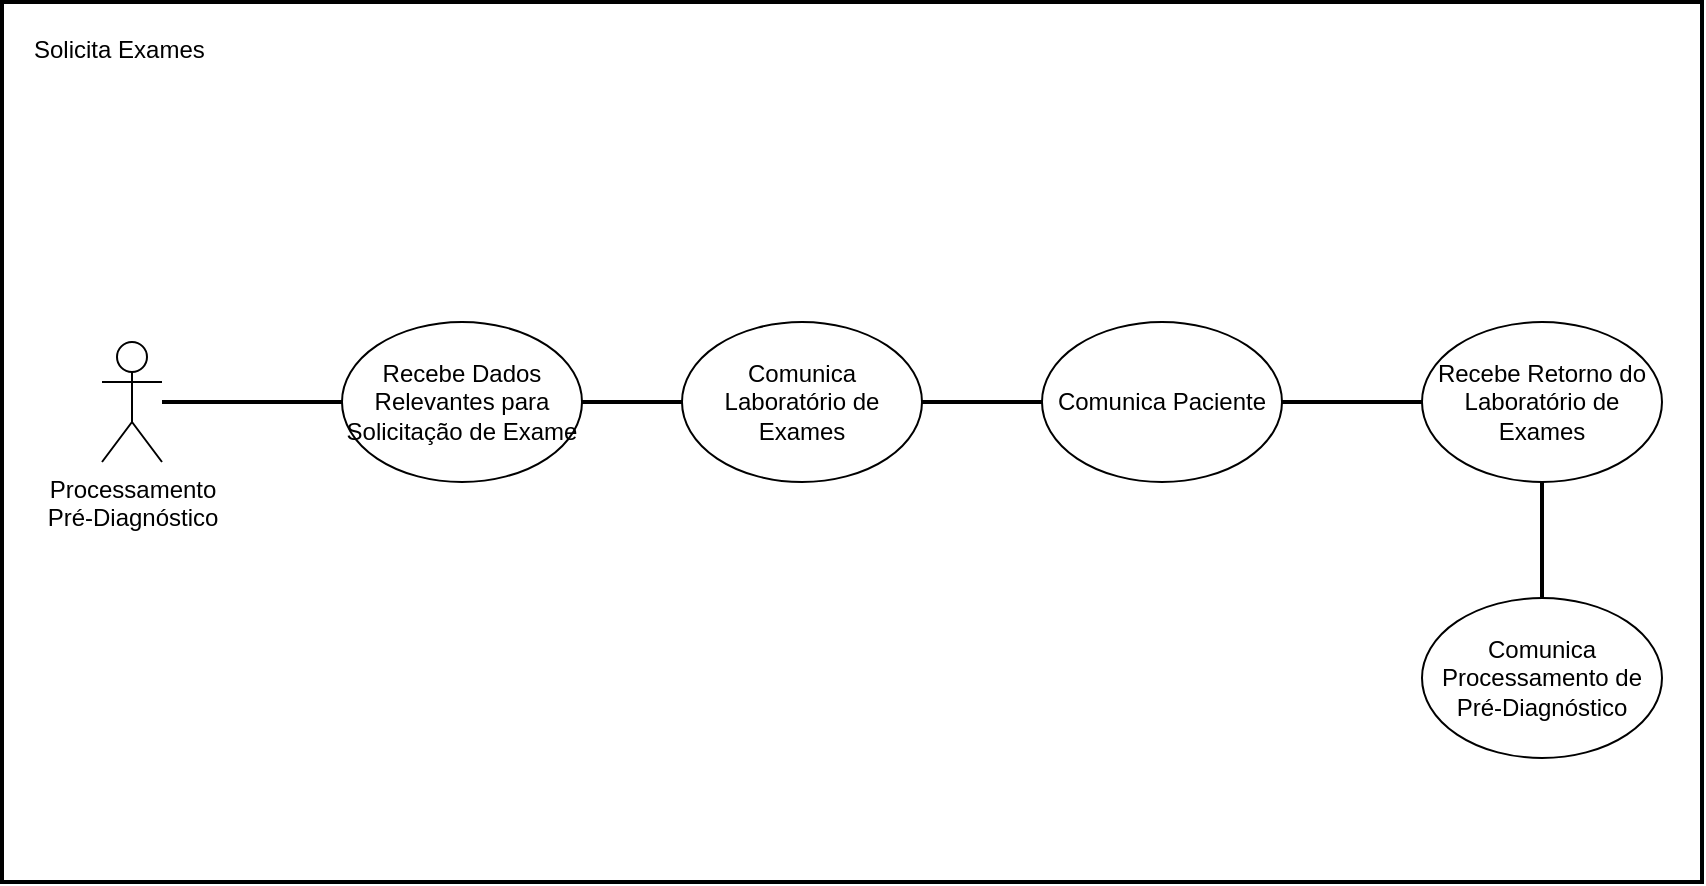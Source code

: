 <mxfile version="14.9.5" type="google"><diagram id="dyKe5g-UAZxz9kE63a7n" name="Page-1"><mxGraphModel dx="1108" dy="-1945" grid="1" gridSize="10" guides="1" tooltips="1" connect="1" arrows="1" fold="1" page="1" pageScale="1" pageWidth="827" pageHeight="1169" math="0" shadow="0"><root><mxCell id="0"/><mxCell id="1" parent="0"/><mxCell id="93zTxFpKPFDcVBRNQ3gJ-1" value="" style="rounded=0;whiteSpace=wrap;html=1;strokeWidth=2;" vertex="1" parent="1"><mxGeometry x="40" y="2880" width="850" height="440" as="geometry"/></mxCell><mxCell id="93zTxFpKPFDcVBRNQ3gJ-2" value="Processamento&lt;br&gt;Pré-Diagnóstico" style="shape=umlActor;verticalLabelPosition=bottom;verticalAlign=top;html=1;outlineConnect=0;" vertex="1" parent="1"><mxGeometry x="90" y="3050" width="30" height="60" as="geometry"/></mxCell><mxCell id="93zTxFpKPFDcVBRNQ3gJ-3" value="Recebe Dados Relevantes para Solicitação de Exame" style="ellipse;whiteSpace=wrap;html=1;" vertex="1" parent="1"><mxGeometry x="210" y="3040" width="120" height="80" as="geometry"/></mxCell><mxCell id="93zTxFpKPFDcVBRNQ3gJ-4" value="Comunica Laboratório de Exames" style="ellipse;whiteSpace=wrap;html=1;" vertex="1" parent="1"><mxGeometry x="380" y="3040" width="120" height="80" as="geometry"/></mxCell><mxCell id="93zTxFpKPFDcVBRNQ3gJ-5" value="" style="line;strokeWidth=2;html=1;" vertex="1" parent="1"><mxGeometry x="120" y="3075" width="90" height="10" as="geometry"/></mxCell><mxCell id="93zTxFpKPFDcVBRNQ3gJ-6" value="" style="line;strokeWidth=2;html=1;" vertex="1" parent="1"><mxGeometry x="330" y="3075" width="50" height="10" as="geometry"/></mxCell><mxCell id="93zTxFpKPFDcVBRNQ3gJ-7" value="Solicita Exames" style="text;strokeColor=none;fillColor=none;spacingLeft=4;spacingRight=4;overflow=hidden;rotatable=0;points=[[0,0.5],[1,0.5]];portConstraint=eastwest;fontSize=12;" vertex="1" parent="1"><mxGeometry x="50" y="2890" width="150" height="40" as="geometry"/></mxCell><mxCell id="93zTxFpKPFDcVBRNQ3gJ-8" value="Comunica Paciente" style="ellipse;whiteSpace=wrap;html=1;" vertex="1" parent="1"><mxGeometry x="560" y="3040" width="120" height="80" as="geometry"/></mxCell><mxCell id="93zTxFpKPFDcVBRNQ3gJ-9" value="" style="line;strokeWidth=2;html=1;" vertex="1" parent="1"><mxGeometry x="500" y="3075" width="60" height="10" as="geometry"/></mxCell><mxCell id="93zTxFpKPFDcVBRNQ3gJ-10" value="Recebe Retorno do Laboratório de Exames" style="ellipse;whiteSpace=wrap;html=1;" vertex="1" parent="1"><mxGeometry x="750" y="3040" width="120" height="80" as="geometry"/></mxCell><mxCell id="93zTxFpKPFDcVBRNQ3gJ-11" value="" style="line;strokeWidth=2;html=1;" vertex="1" parent="1"><mxGeometry x="680" y="3075" width="70" height="10" as="geometry"/></mxCell><mxCell id="93zTxFpKPFDcVBRNQ3gJ-12" value="Comunica Processamento de Pré-Diagnóstico" style="ellipse;whiteSpace=wrap;html=1;" vertex="1" parent="1"><mxGeometry x="750" y="3178" width="120" height="80" as="geometry"/></mxCell><mxCell id="93zTxFpKPFDcVBRNQ3gJ-13" value="" style="line;strokeWidth=2;html=1;rotation=90;" vertex="1" parent="1"><mxGeometry x="781.25" y="3143.75" width="57.5" height="10" as="geometry"/></mxCell></root></mxGraphModel></diagram></mxfile>